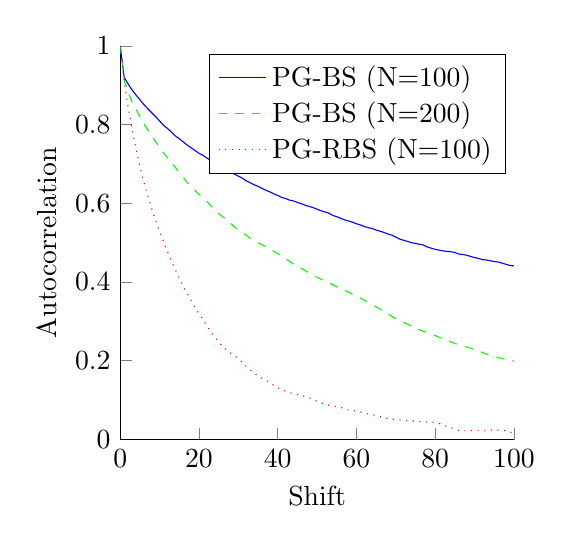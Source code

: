 % This file was created by matlab2tikz v0.4.4 running on MATLAB 8.3.
% Copyright (c) 2008--2013, Nico Schlömer <nico.schloemer@gmail.com>
% All rights reserved.
% 
% The latest updates can be retrieved from
%   http://www.mathworks.com/matlabcentral/fileexchange/22022-matlab2tikz
% where you can also make suggestions and rate matlab2tikz.
% 
\begin{tikzpicture}

\begin{axis}[%
width=5cm,
height=5cm,
scale only axis,
xmin=0,
xmax=100,
xlabel={Shift},
ymin=0,
ymax=1,
ylabel={Autocorrelation},
axis x line*=bottom,
axis y line*=left,
legend style={draw=black,fill=white,legend cell align=left}
]
\addplot [
color=blue,
solid
]
table[row sep=crcr]{
0 1.0\\
1 0.92\\
2 0.903\\
3 0.888\\
4 0.875\\
5 0.863\\
6 0.851\\
7 0.84\\
8 0.83\\
9 0.82\\
10 0.809\\
11 0.798\\
12 0.79\\
13 0.781\\
14 0.771\\
15 0.764\\
16 0.756\\
17 0.748\\
18 0.741\\
19 0.734\\
20 0.727\\
21 0.722\\
22 0.715\\
23 0.708\\
24 0.702\\
25 0.696\\
26 0.689\\
27 0.685\\
28 0.68\\
29 0.674\\
30 0.669\\
31 0.664\\
32 0.657\\
33 0.652\\
34 0.647\\
35 0.643\\
36 0.638\\
37 0.633\\
38 0.629\\
39 0.624\\
40 0.62\\
41 0.615\\
42 0.612\\
43 0.608\\
44 0.606\\
45 0.602\\
46 0.599\\
47 0.595\\
48 0.592\\
49 0.589\\
50 0.585\\
51 0.581\\
52 0.578\\
53 0.575\\
54 0.569\\
55 0.566\\
56 0.562\\
57 0.558\\
58 0.555\\
59 0.552\\
60 0.548\\
61 0.545\\
62 0.541\\
63 0.538\\
64 0.536\\
65 0.532\\
66 0.529\\
67 0.526\\
68 0.522\\
69 0.519\\
70 0.514\\
71 0.509\\
72 0.506\\
73 0.503\\
74 0.5\\
75 0.498\\
76 0.496\\
77 0.494\\
78 0.489\\
79 0.486\\
80 0.483\\
81 0.481\\
82 0.479\\
83 0.478\\
84 0.477\\
85 0.475\\
86 0.471\\
87 0.47\\
88 0.468\\
89 0.465\\
90 0.462\\
91 0.46\\
92 0.457\\
93 0.456\\
94 0.454\\
95 0.452\\
96 0.451\\
97 0.448\\
98 0.445\\
99 0.442\\
100 0.441\\
};
\addlegendentry{PG-BS (N=100)};

\addplot [
color=green,
dashed
]
table[row sep=crcr]{
0 1.0\\
1 0.913\\
2 0.883\\
3 0.858\\
4 0.839\\
5 0.82\\
6 0.802\\
7 0.787\\
8 0.771\\
9 0.757\\
10 0.742\\
11 0.728\\
12 0.716\\
13 0.704\\
14 0.691\\
15 0.678\\
16 0.666\\
17 0.653\\
18 0.641\\
19 0.632\\
20 0.623\\
21 0.614\\
22 0.605\\
23 0.594\\
24 0.584\\
25 0.574\\
26 0.566\\
27 0.559\\
28 0.55\\
29 0.54\\
30 0.533\\
31 0.525\\
32 0.519\\
33 0.511\\
34 0.506\\
35 0.5\\
36 0.495\\
37 0.489\\
38 0.484\\
39 0.478\\
40 0.472\\
41 0.467\\
42 0.46\\
43 0.453\\
44 0.445\\
45 0.44\\
46 0.435\\
47 0.429\\
48 0.423\\
49 0.417\\
50 0.412\\
51 0.407\\
52 0.402\\
53 0.398\\
54 0.393\\
55 0.388\\
56 0.383\\
57 0.378\\
58 0.375\\
59 0.369\\
60 0.365\\
61 0.359\\
62 0.354\\
63 0.347\\
64 0.342\\
65 0.337\\
66 0.331\\
67 0.325\\
68 0.319\\
69 0.313\\
70 0.306\\
71 0.301\\
72 0.297\\
73 0.293\\
74 0.288\\
75 0.283\\
76 0.279\\
77 0.275\\
78 0.272\\
79 0.267\\
80 0.264\\
81 0.26\\
82 0.256\\
83 0.252\\
84 0.248\\
85 0.244\\
86 0.241\\
87 0.238\\
88 0.235\\
89 0.232\\
90 0.228\\
91 0.225\\
92 0.221\\
93 0.217\\
94 0.215\\
95 0.212\\
96 0.208\\
97 0.206\\
98 0.202\\
99 0.202\\
100 0.199\\
};
\addlegendentry{PG-BS (N=200)};

\addplot [
color=red,
dotted
]
table[row sep=crcr]{
0 1.0\\
1 0.91\\
2 0.845\\
3 0.788\\
4 0.738\\
5 0.694\\
6 0.654\\
7 0.619\\
8 0.586\\
9 0.557\\
10 0.528\\
11 0.503\\
12 0.477\\
13 0.454\\
14 0.431\\
15 0.409\\
16 0.389\\
17 0.371\\
18 0.353\\
19 0.335\\
20 0.32\\
21 0.305\\
22 0.289\\
23 0.274\\
24 0.261\\
25 0.248\\
26 0.236\\
27 0.227\\
28 0.22\\
29 0.213\\
30 0.205\\
31 0.196\\
32 0.186\\
33 0.177\\
34 0.169\\
35 0.161\\
36 0.156\\
37 0.15\\
38 0.145\\
39 0.137\\
40 0.131\\
41 0.128\\
42 0.123\\
43 0.12\\
44 0.115\\
45 0.115\\
46 0.112\\
47 0.109\\
48 0.106\\
49 0.102\\
50 0.097\\
51 0.093\\
52 0.09\\
53 0.087\\
54 0.085\\
55 0.083\\
56 0.081\\
57 0.079\\
58 0.075\\
59 0.074\\
60 0.072\\
61 0.07\\
62 0.067\\
63 0.065\\
64 0.063\\
65 0.061\\
66 0.058\\
67 0.056\\
68 0.053\\
69 0.052\\
70 0.05\\
71 0.05\\
72 0.049\\
73 0.048\\
74 0.047\\
75 0.047\\
76 0.046\\
77 0.045\\
78 0.044\\
79 0.044\\
80 0.043\\
81 0.041\\
82 0.037\\
83 0.033\\
84 0.03\\
85 0.026\\
86 0.023\\
87 0.022\\
88 0.022\\
89 0.023\\
90 0.023\\
91 0.023\\
92 0.023\\
93 0.023\\
94 0.024\\
95 0.025\\
96 0.024\\
97 0.024\\
98 0.022\\
99 0.019\\
100 0.016\\
};
\addlegendentry{PG-RBS (N=100)};

\end{axis}
\end{tikzpicture}%